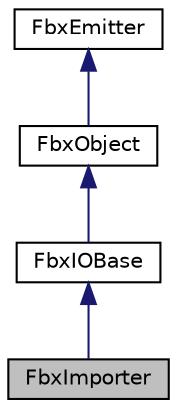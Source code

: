 digraph "FbxImporter"
{
  edge [fontname="Helvetica",fontsize="10",labelfontname="Helvetica",labelfontsize="10"];
  node [fontname="Helvetica",fontsize="10",shape=record];
  Node0 [label="FbxImporter",height=0.2,width=0.4,color="black", fillcolor="grey75", style="filled", fontcolor="black"];
  Node1 -> Node0 [dir="back",color="midnightblue",fontsize="10",style="solid"];
  Node1 [label="FbxIOBase",height=0.2,width=0.4,color="black", fillcolor="white", style="filled",URL="$class_fbx_i_o_base.html",tooltip="Base class for FBX file importer and exporter. "];
  Node2 -> Node1 [dir="back",color="midnightblue",fontsize="10",style="solid"];
  Node2 [label="FbxObject",height=0.2,width=0.4,color="black", fillcolor="white", style="filled",URL="$class_fbx_object.html"];
  Node3 -> Node2 [dir="back",color="midnightblue",fontsize="10",style="solid"];
  Node3 [label="FbxEmitter",height=0.2,width=0.4,color="black", fillcolor="white", style="filled",URL="$class_fbx_emitter.html"];
}
